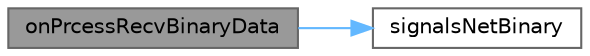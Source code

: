 digraph "onPrcessRecvBinaryData"
{
 // LATEX_PDF_SIZE
  bgcolor="transparent";
  edge [fontname=Helvetica,fontsize=10,labelfontname=Helvetica,labelfontsize=10];
  node [fontname=Helvetica,fontsize=10,shape=box,height=0.2,width=0.4];
  rankdir="LR";
  Node1 [id="Node000001",label="onPrcessRecvBinaryData",height=0.2,width=0.4,color="gray40", fillcolor="grey60", style="filled", fontcolor="black",tooltip="处理二进制数据接收"];
  Node1 -> Node2 [id="edge1_Node000001_Node000002",color="steelblue1",style="solid",tooltip=" "];
  Node2 [id="Node000002",label="signalsNetBinary",height=0.2,width=0.4,color="grey40", fillcolor="white", style="filled",URL="$class_c_web_socket_client.html#afb41c93b8bc86309597870de1de8e670",tooltip="处理网络二进制消息"];
}
